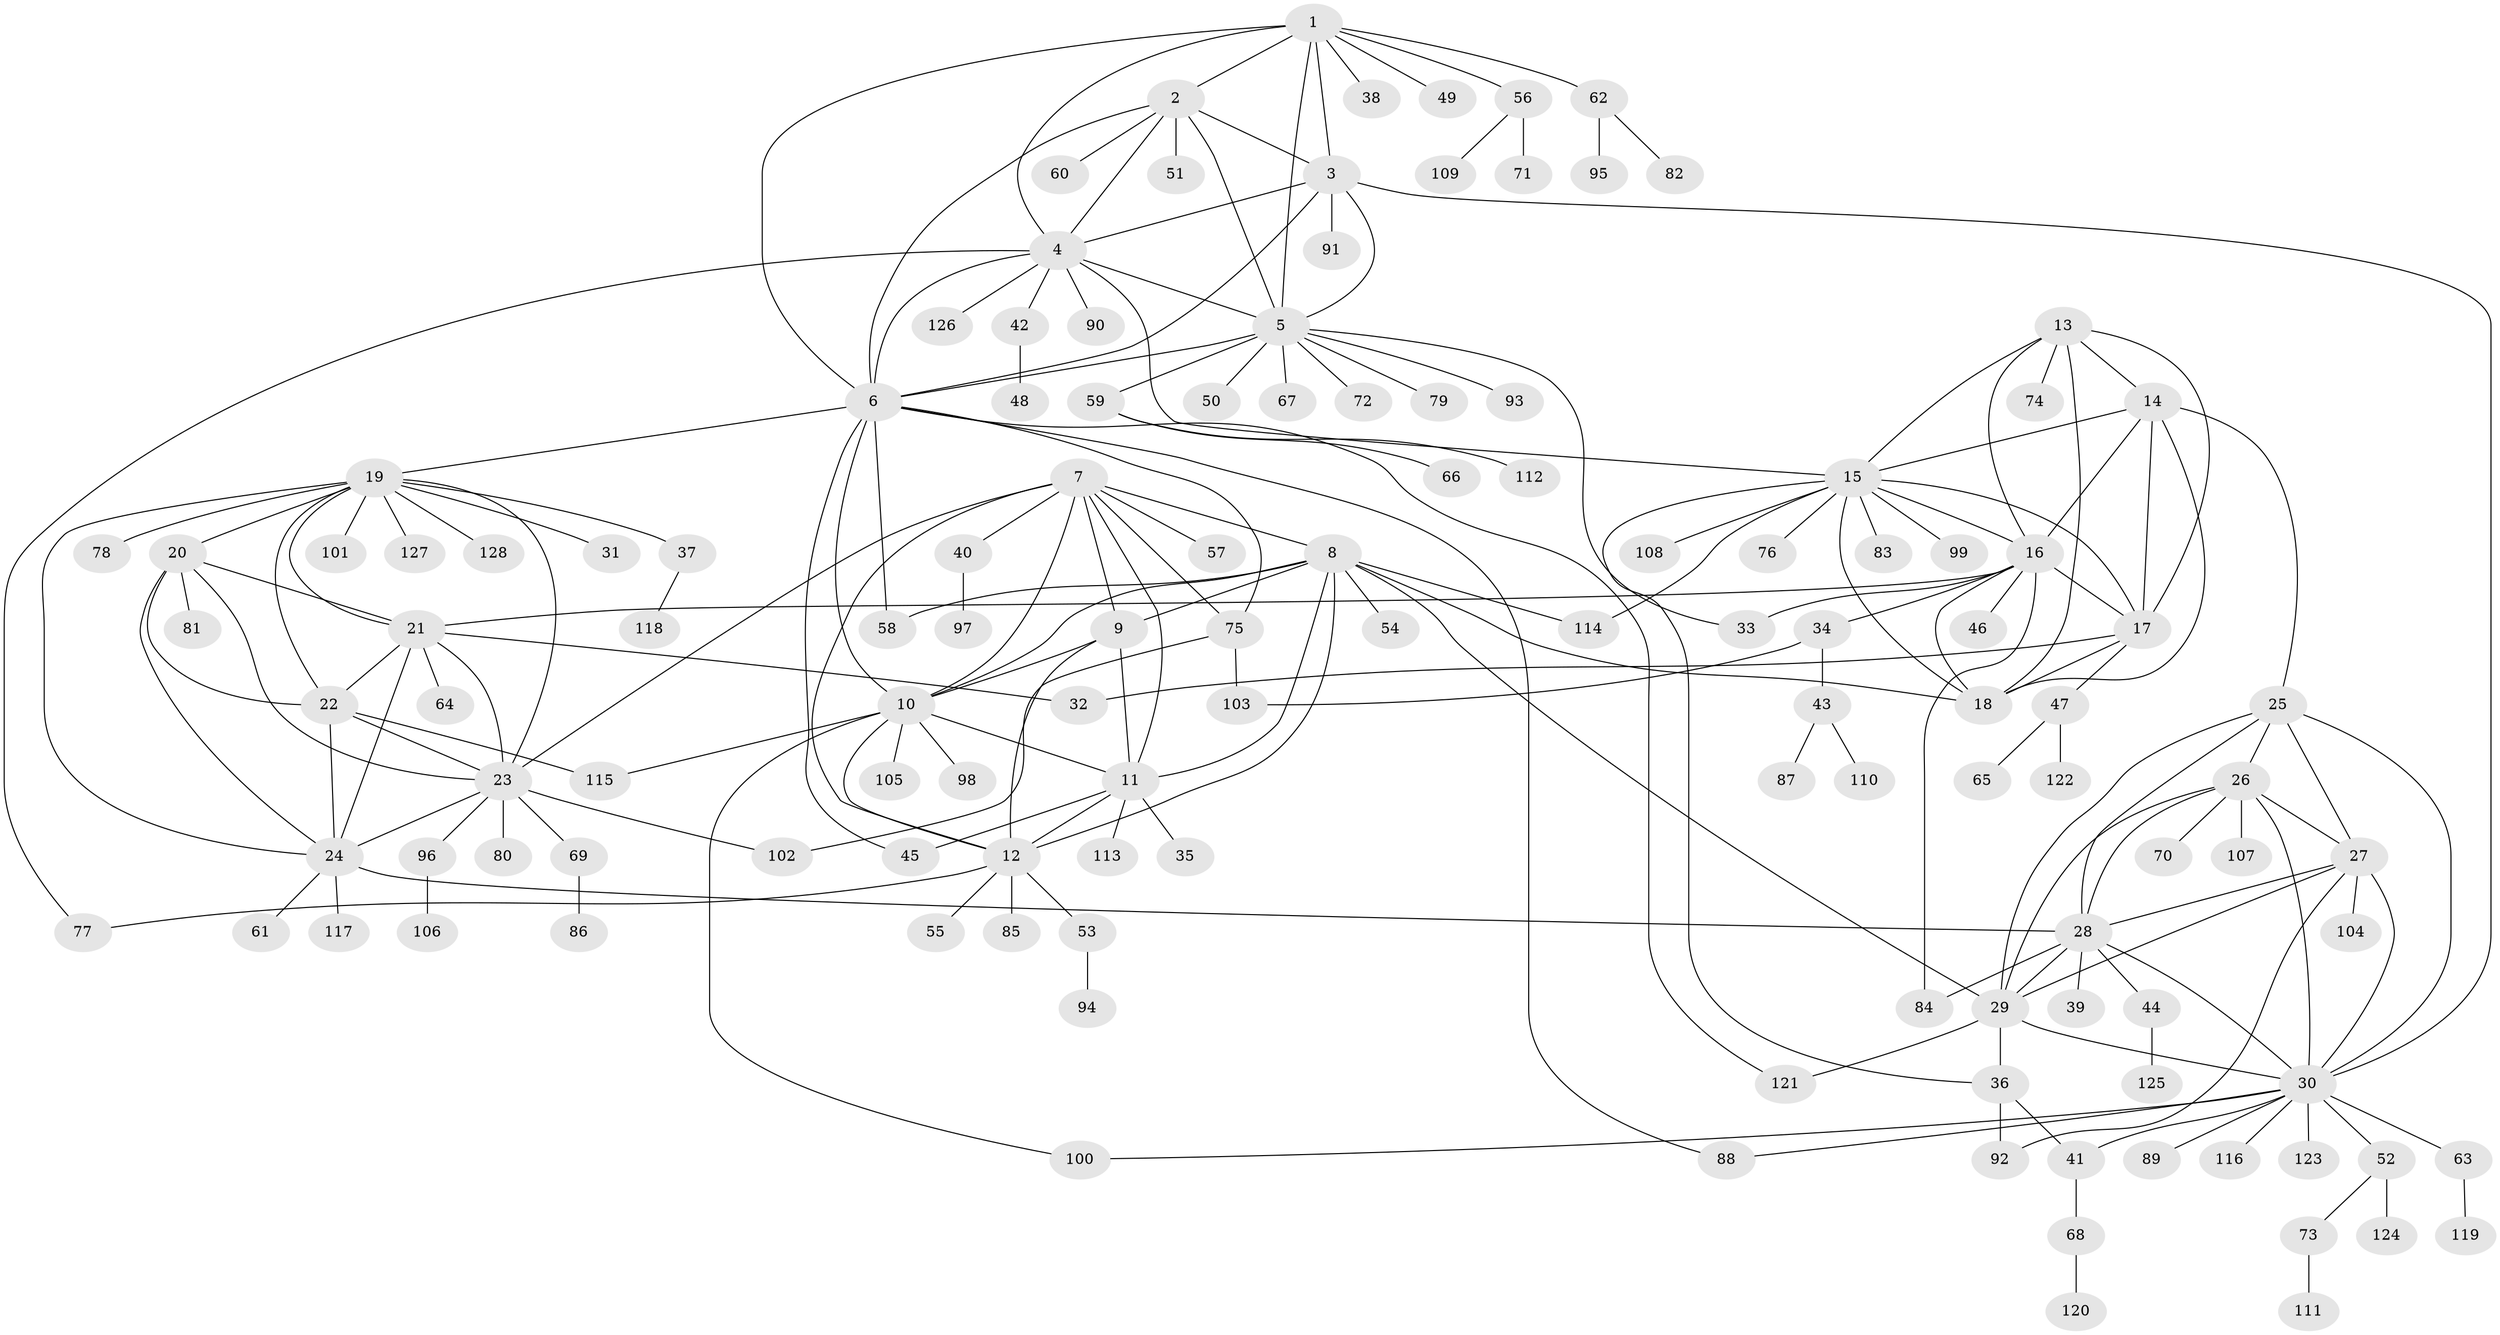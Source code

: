 // Generated by graph-tools (version 1.1) at 2025/11/02/27/25 16:11:29]
// undirected, 128 vertices, 200 edges
graph export_dot {
graph [start="1"]
  node [color=gray90,style=filled];
  1;
  2;
  3;
  4;
  5;
  6;
  7;
  8;
  9;
  10;
  11;
  12;
  13;
  14;
  15;
  16;
  17;
  18;
  19;
  20;
  21;
  22;
  23;
  24;
  25;
  26;
  27;
  28;
  29;
  30;
  31;
  32;
  33;
  34;
  35;
  36;
  37;
  38;
  39;
  40;
  41;
  42;
  43;
  44;
  45;
  46;
  47;
  48;
  49;
  50;
  51;
  52;
  53;
  54;
  55;
  56;
  57;
  58;
  59;
  60;
  61;
  62;
  63;
  64;
  65;
  66;
  67;
  68;
  69;
  70;
  71;
  72;
  73;
  74;
  75;
  76;
  77;
  78;
  79;
  80;
  81;
  82;
  83;
  84;
  85;
  86;
  87;
  88;
  89;
  90;
  91;
  92;
  93;
  94;
  95;
  96;
  97;
  98;
  99;
  100;
  101;
  102;
  103;
  104;
  105;
  106;
  107;
  108;
  109;
  110;
  111;
  112;
  113;
  114;
  115;
  116;
  117;
  118;
  119;
  120;
  121;
  122;
  123;
  124;
  125;
  126;
  127;
  128;
  1 -- 2;
  1 -- 3;
  1 -- 4;
  1 -- 5;
  1 -- 6;
  1 -- 38;
  1 -- 49;
  1 -- 56;
  1 -- 62;
  2 -- 3;
  2 -- 4;
  2 -- 5;
  2 -- 6;
  2 -- 51;
  2 -- 60;
  3 -- 4;
  3 -- 5;
  3 -- 6;
  3 -- 30;
  3 -- 91;
  4 -- 5;
  4 -- 6;
  4 -- 15;
  4 -- 42;
  4 -- 77;
  4 -- 90;
  4 -- 126;
  5 -- 6;
  5 -- 33;
  5 -- 50;
  5 -- 59;
  5 -- 67;
  5 -- 72;
  5 -- 79;
  5 -- 93;
  6 -- 10;
  6 -- 19;
  6 -- 45;
  6 -- 58;
  6 -- 75;
  6 -- 88;
  6 -- 121;
  7 -- 8;
  7 -- 9;
  7 -- 10;
  7 -- 11;
  7 -- 12;
  7 -- 23;
  7 -- 40;
  7 -- 57;
  7 -- 75;
  8 -- 9;
  8 -- 10;
  8 -- 11;
  8 -- 12;
  8 -- 18;
  8 -- 29;
  8 -- 54;
  8 -- 58;
  8 -- 114;
  9 -- 10;
  9 -- 11;
  9 -- 12;
  10 -- 11;
  10 -- 12;
  10 -- 98;
  10 -- 100;
  10 -- 105;
  10 -- 115;
  11 -- 12;
  11 -- 35;
  11 -- 45;
  11 -- 113;
  12 -- 53;
  12 -- 55;
  12 -- 77;
  12 -- 85;
  13 -- 14;
  13 -- 15;
  13 -- 16;
  13 -- 17;
  13 -- 18;
  13 -- 74;
  14 -- 15;
  14 -- 16;
  14 -- 17;
  14 -- 18;
  14 -- 25;
  15 -- 16;
  15 -- 17;
  15 -- 18;
  15 -- 36;
  15 -- 76;
  15 -- 83;
  15 -- 99;
  15 -- 108;
  15 -- 114;
  16 -- 17;
  16 -- 18;
  16 -- 21;
  16 -- 33;
  16 -- 34;
  16 -- 46;
  16 -- 84;
  17 -- 18;
  17 -- 32;
  17 -- 47;
  19 -- 20;
  19 -- 21;
  19 -- 22;
  19 -- 23;
  19 -- 24;
  19 -- 31;
  19 -- 37;
  19 -- 78;
  19 -- 101;
  19 -- 127;
  19 -- 128;
  20 -- 21;
  20 -- 22;
  20 -- 23;
  20 -- 24;
  20 -- 81;
  21 -- 22;
  21 -- 23;
  21 -- 24;
  21 -- 32;
  21 -- 64;
  22 -- 23;
  22 -- 24;
  22 -- 115;
  23 -- 24;
  23 -- 69;
  23 -- 80;
  23 -- 96;
  23 -- 102;
  24 -- 28;
  24 -- 61;
  24 -- 117;
  25 -- 26;
  25 -- 27;
  25 -- 28;
  25 -- 29;
  25 -- 30;
  26 -- 27;
  26 -- 28;
  26 -- 29;
  26 -- 30;
  26 -- 70;
  26 -- 107;
  27 -- 28;
  27 -- 29;
  27 -- 30;
  27 -- 92;
  27 -- 104;
  28 -- 29;
  28 -- 30;
  28 -- 39;
  28 -- 44;
  28 -- 84;
  29 -- 30;
  29 -- 36;
  29 -- 121;
  30 -- 41;
  30 -- 52;
  30 -- 63;
  30 -- 88;
  30 -- 89;
  30 -- 100;
  30 -- 116;
  30 -- 123;
  34 -- 43;
  34 -- 103;
  36 -- 41;
  36 -- 92;
  37 -- 118;
  40 -- 97;
  41 -- 68;
  42 -- 48;
  43 -- 87;
  43 -- 110;
  44 -- 125;
  47 -- 65;
  47 -- 122;
  52 -- 73;
  52 -- 124;
  53 -- 94;
  56 -- 71;
  56 -- 109;
  59 -- 66;
  59 -- 112;
  62 -- 82;
  62 -- 95;
  63 -- 119;
  68 -- 120;
  69 -- 86;
  73 -- 111;
  75 -- 102;
  75 -- 103;
  96 -- 106;
}
